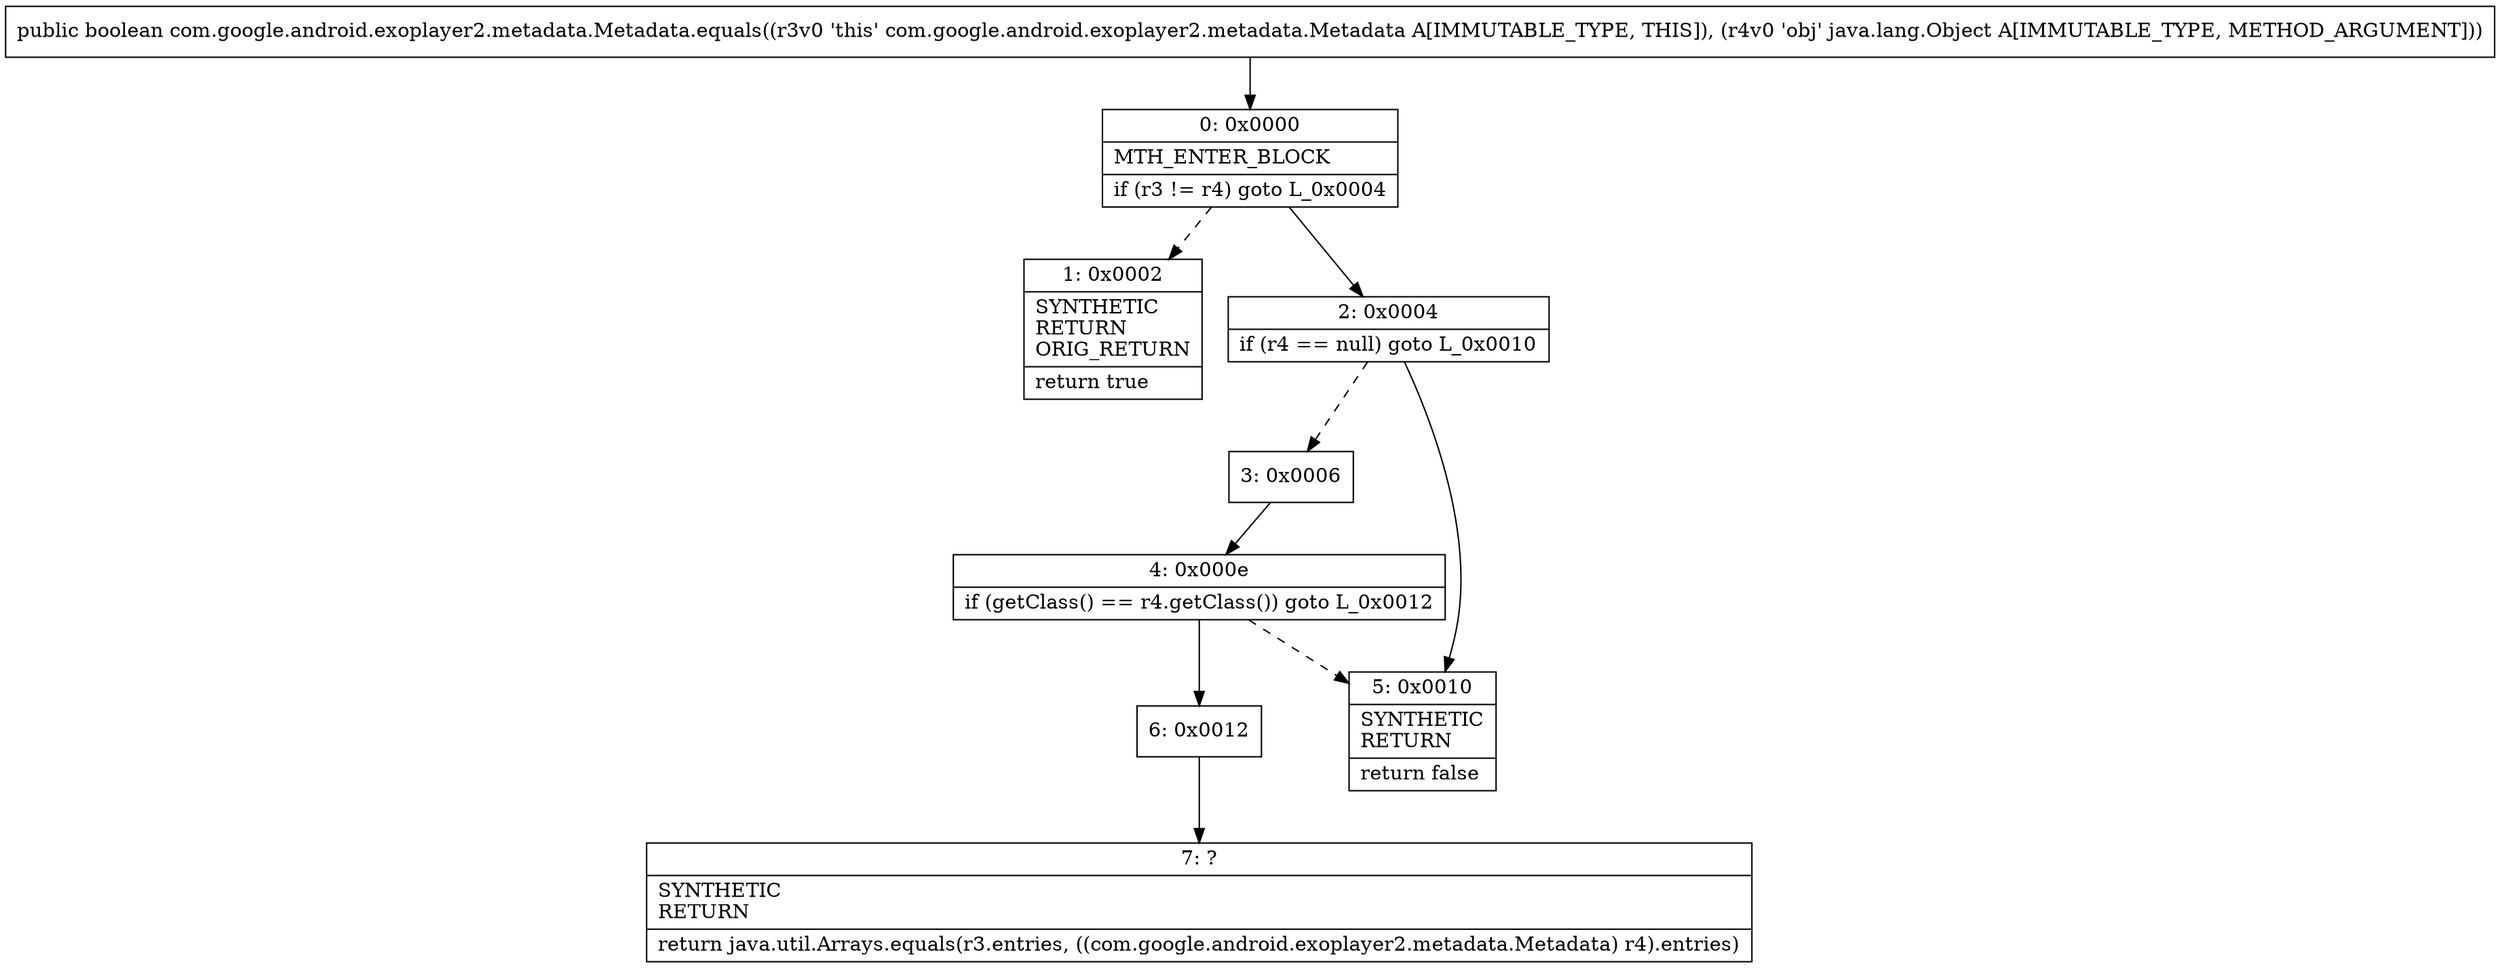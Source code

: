 digraph "CFG forcom.google.android.exoplayer2.metadata.Metadata.equals(Ljava\/lang\/Object;)Z" {
Node_0 [shape=record,label="{0\:\ 0x0000|MTH_ENTER_BLOCK\l|if (r3 != r4) goto L_0x0004\l}"];
Node_1 [shape=record,label="{1\:\ 0x0002|SYNTHETIC\lRETURN\lORIG_RETURN\l|return true\l}"];
Node_2 [shape=record,label="{2\:\ 0x0004|if (r4 == null) goto L_0x0010\l}"];
Node_3 [shape=record,label="{3\:\ 0x0006}"];
Node_4 [shape=record,label="{4\:\ 0x000e|if (getClass() == r4.getClass()) goto L_0x0012\l}"];
Node_5 [shape=record,label="{5\:\ 0x0010|SYNTHETIC\lRETURN\l|return false\l}"];
Node_6 [shape=record,label="{6\:\ 0x0012}"];
Node_7 [shape=record,label="{7\:\ ?|SYNTHETIC\lRETURN\l|return java.util.Arrays.equals(r3.entries, ((com.google.android.exoplayer2.metadata.Metadata) r4).entries)\l}"];
MethodNode[shape=record,label="{public boolean com.google.android.exoplayer2.metadata.Metadata.equals((r3v0 'this' com.google.android.exoplayer2.metadata.Metadata A[IMMUTABLE_TYPE, THIS]), (r4v0 'obj' java.lang.Object A[IMMUTABLE_TYPE, METHOD_ARGUMENT])) }"];
MethodNode -> Node_0;
Node_0 -> Node_1[style=dashed];
Node_0 -> Node_2;
Node_2 -> Node_3[style=dashed];
Node_2 -> Node_5;
Node_3 -> Node_4;
Node_4 -> Node_5[style=dashed];
Node_4 -> Node_6;
Node_6 -> Node_7;
}

